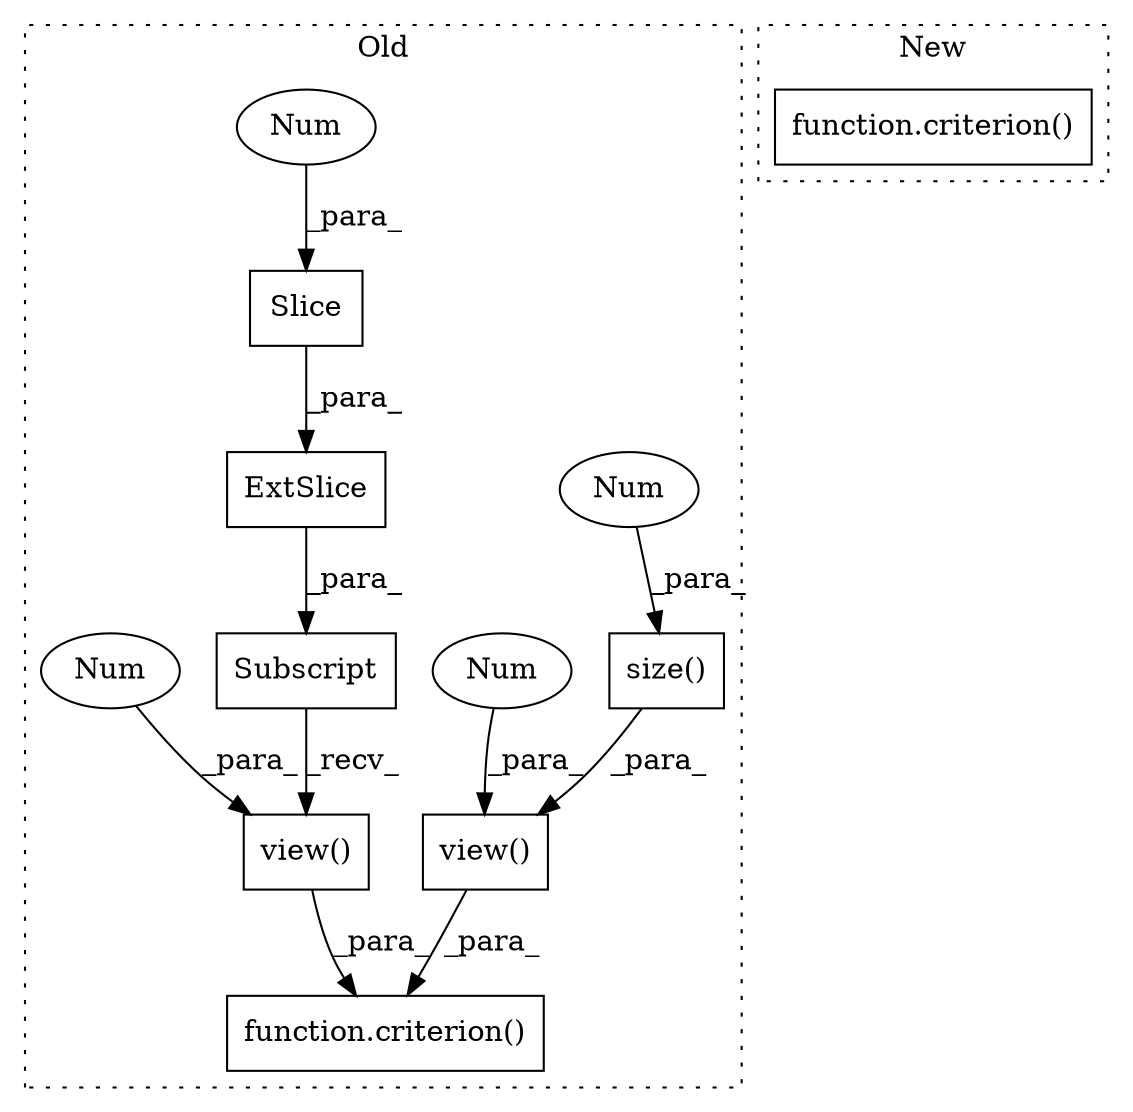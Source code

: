 digraph G {
subgraph cluster0 {
1 [label="size()" a="75" s="829,842" l="11,1" shape="box"];
3 [label="Num" a="76" s="840" l="2" shape="ellipse"];
4 [label="function.criterion()" a="75" s="804,868" l="10,1" shape="box"];
5 [label="view()" a="75" s="846,867" l="19,1" shape="box"];
6 [label="Num" a="76" s="865" l="2" shape="ellipse"];
7 [label="view()" a="75" s="814,843" l="11,1" shape="box"];
8 [label="Num" a="76" s="825" l="2" shape="ellipse"];
9 [label="Subscript" a="63" s="846,0" l="13,0" shape="box"];
10 [label="Slice" a="80" s="856" l="1" shape="box"];
11 [label="ExtSlice" a="85" s="846" l="7" shape="box"];
12 [label="Num" a="76" s="856" l="1" shape="ellipse"];
label = "Old";
style="dotted";
}
subgraph cluster1 {
2 [label="function.criterion()" a="75" s="795,819" l="10,1" shape="box"];
label = "New";
style="dotted";
}
1 -> 7 [label="_para_"];
3 -> 1 [label="_para_"];
5 -> 4 [label="_para_"];
6 -> 5 [label="_para_"];
7 -> 4 [label="_para_"];
8 -> 7 [label="_para_"];
9 -> 5 [label="_recv_"];
10 -> 11 [label="_para_"];
11 -> 9 [label="_para_"];
12 -> 10 [label="_para_"];
}